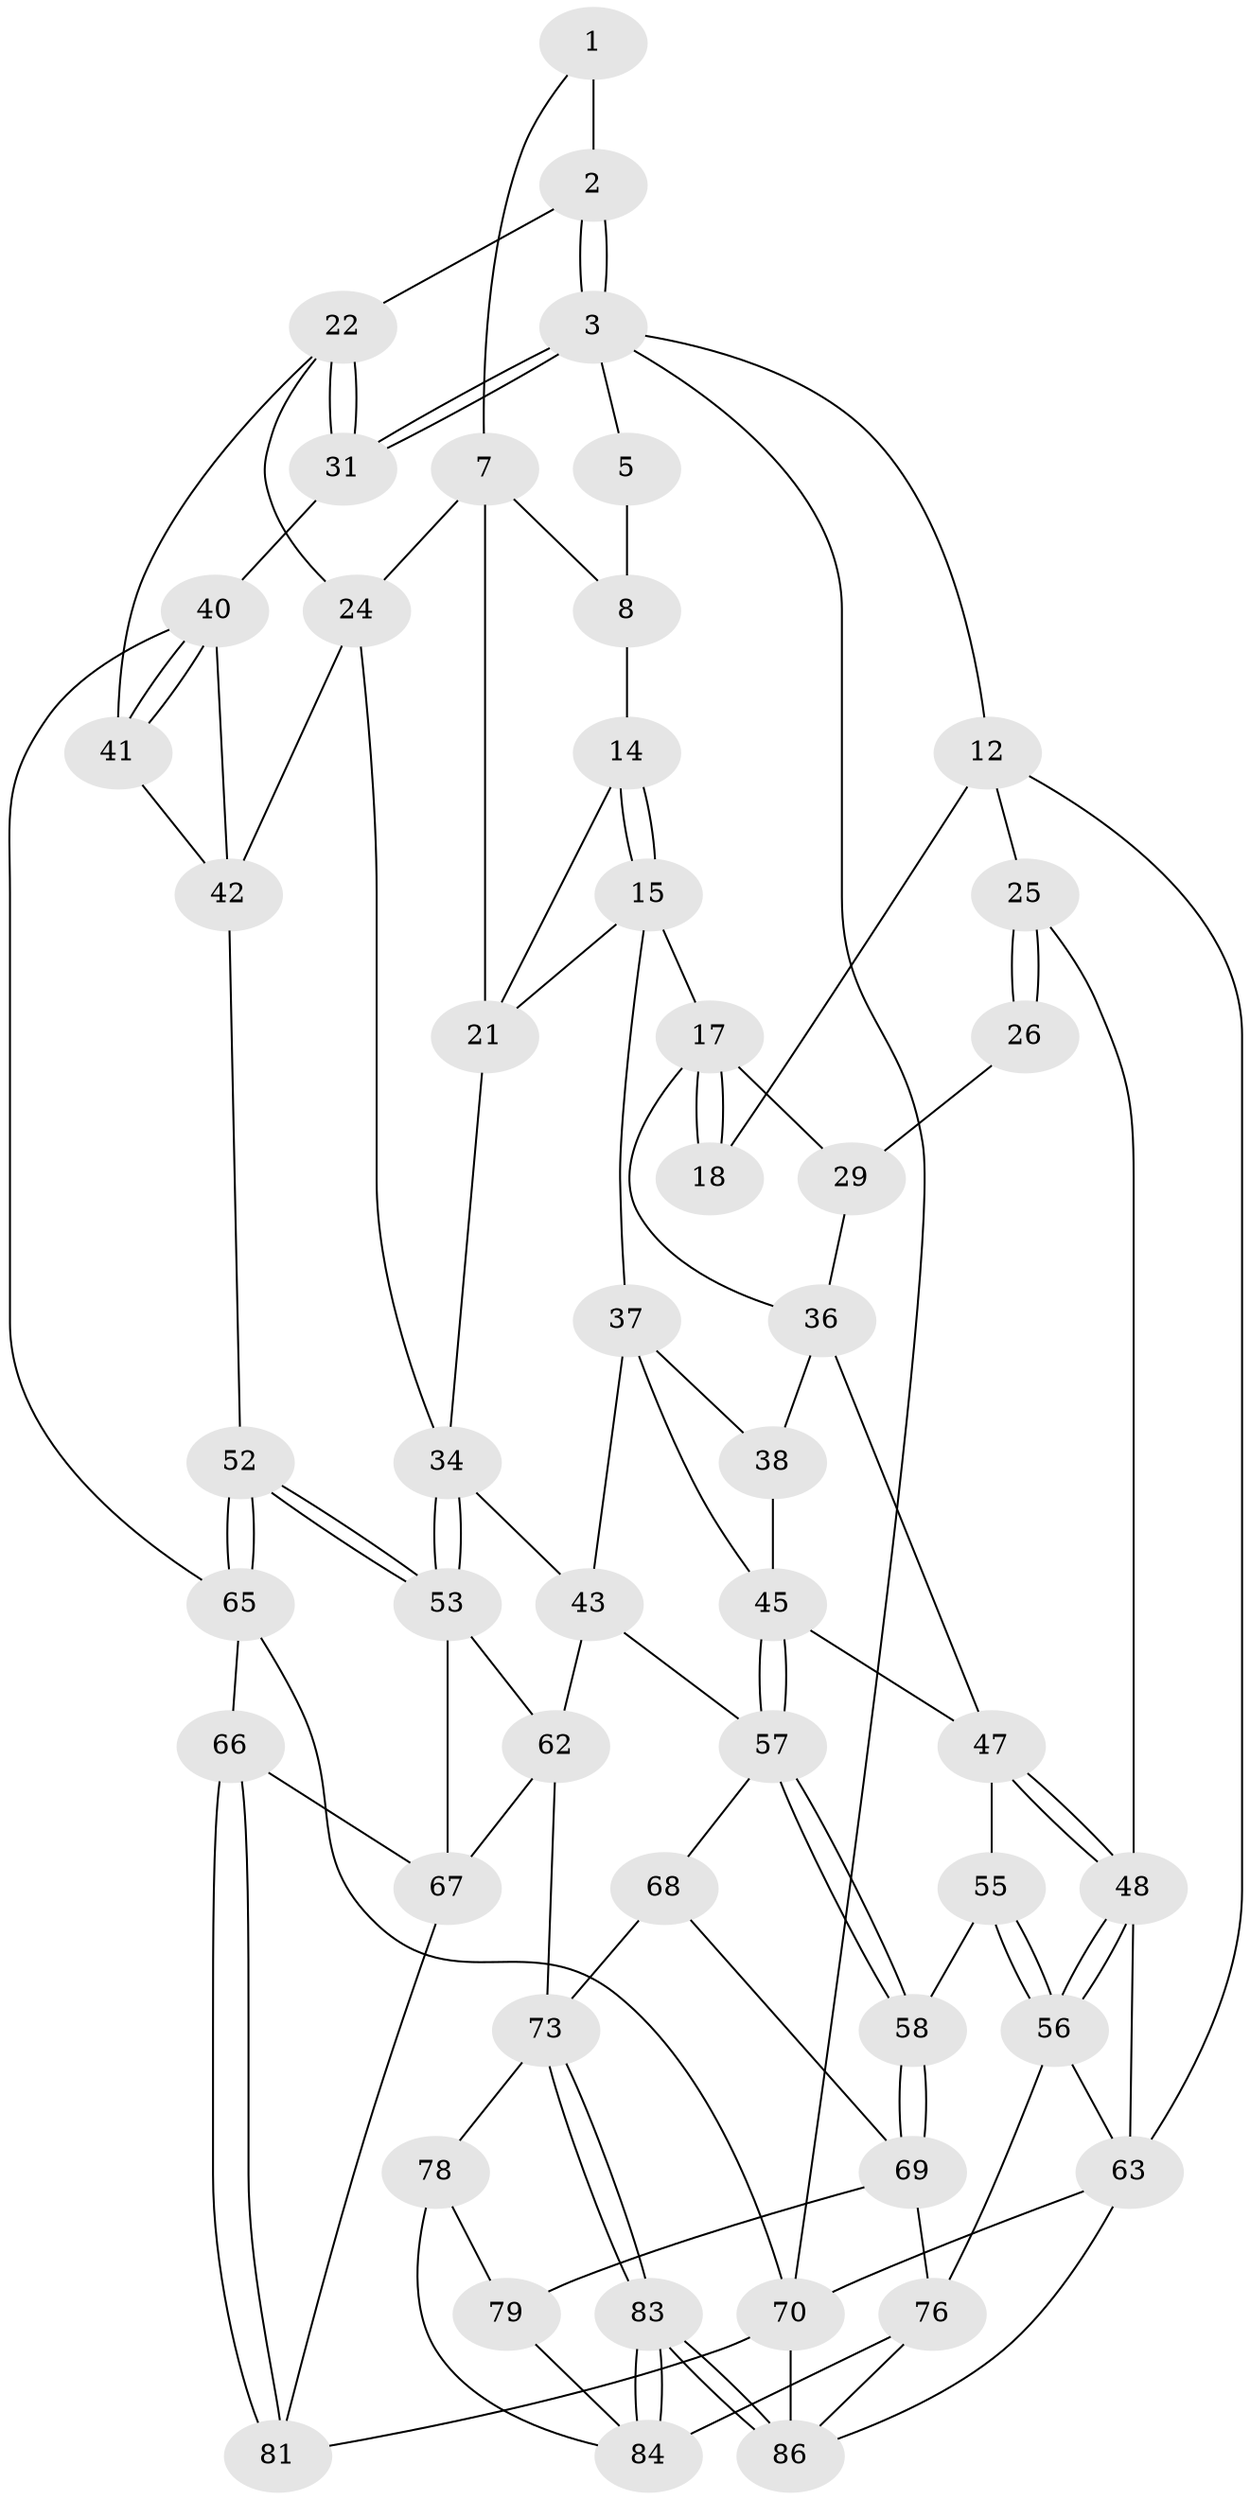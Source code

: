 // original degree distribution, {3: 0.022222222222222223, 4: 0.25555555555555554, 6: 0.23333333333333334, 5: 0.4888888888888889}
// Generated by graph-tools (version 1.1) at 2025/42/03/06/25 10:42:27]
// undirected, 51 vertices, 111 edges
graph export_dot {
graph [start="1"]
  node [color=gray90,style=filled];
  1 [pos="+0.8070084654238145+0.05422079608916689",super="+6"];
  2 [pos="+0.987096749939194+0.0013475289201367977",super="+11"];
  3 [pos="+1+0",super="+4"];
  5 [pos="+0.6659480179060054+0",super="+10"];
  7 [pos="+0.7348409765543026+0.15445865152761853",super="+20"];
  8 [pos="+0.7196208871280868+0.14684028399105487",super="+9"];
  12 [pos="+0+0",super="+13"];
  14 [pos="+0.502630361670269+0.20029516064547093",super="+19"];
  15 [pos="+0.4498182653920447+0.3022604798710405",super="+16"];
  17 [pos="+0.3755223237173818+0.31184672568467114",super="+28"];
  18 [pos="+0.2459350806475201+0.14154111609774267"];
  21 [pos="+0.6544117834749257+0.24833473102638018",super="+32"];
  22 [pos="+0.8709923641128583+0.19024560983298364",super="+23"];
  24 [pos="+0.7936426075644469+0.35358969919782834",super="+33"];
  25 [pos="+0+0.2203900134838332"];
  26 [pos="+0+0.22986286842313766",super="+27"];
  29 [pos="+0.2153098448686837+0.19910725580198413",super="+30"];
  31 [pos="+1+0.28763793074197885"];
  34 [pos="+0.6463413218117794+0.46081060925887884",super="+35"];
  36 [pos="+0.11591393516968564+0.3754229791457648",super="+39"];
  37 [pos="+0.3974251102309101+0.33099717993364947",super="+44"];
  38 [pos="+0.36909403586149214+0.3919756093611444"];
  40 [pos="+1+0.41722348775046103",super="+54"];
  41 [pos="+0.9492568897152874+0.41376106130743695"];
  42 [pos="+0.8573479507935674+0.5238162361457059",super="+51"];
  43 [pos="+0.5274940231888182+0.5404694352536306",super="+59"];
  45 [pos="+0.41671303258063624+0.5666913432064704",super="+46"];
  47 [pos="+0.14942395210193515+0.47121176683757926",super="+50"];
  48 [pos="+0.11082183063570544+0.53511477652045",super="+49"];
  52 [pos="+0.8470678217359824+0.6249512024438604"];
  53 [pos="+0.6544230044225495+0.4816323654903654",super="+61"];
  55 [pos="+0.2717351830942596+0.5902905361096087"];
  56 [pos="+0.13350367304270308+0.7175556724897699",super="+77"];
  57 [pos="+0.41273480298860654+0.574454003100472",super="+60"];
  58 [pos="+0.3451312722022049+0.6322252750437298"];
  62 [pos="+0.5727417849728765+0.7125179032034028",super="+72"];
  63 [pos="+0+0.8923349676722155",super="+64"];
  65 [pos="+0.8429080381322201+0.6509534383606036",super="+71"];
  66 [pos="+0.8145790150313243+0.6847495942411116"];
  67 [pos="+0.7297579638405741+0.6807132102488469",super="+80"];
  68 [pos="+0.44385439251339587+0.674572393800909"];
  69 [pos="+0.3477774949006225+0.6434633799012418",super="+75"];
  70 [pos="+1+1",super="+82"];
  73 [pos="+0.536339358335482+0.7713444344973635",super="+74"];
  76 [pos="+0.1323412894054314+0.7580928366637469",super="+89"];
  78 [pos="+0.4078906075824208+0.7703870967510693",super="+85"];
  79 [pos="+0.35357097466133575+0.7611673091877673",super="+87"];
  81 [pos="+0.8089922142480076+0.9516736168258941"];
  83 [pos="+0.5242122746102731+1"];
  84 [pos="+0.47908456376911907+1",super="+88"];
  86 [pos="+0.5526581522959186+1",super="+90"];
  1 -- 2 [weight=2];
  1 -- 7;
  2 -- 3;
  2 -- 3;
  2 -- 22;
  3 -- 31;
  3 -- 31;
  3 -- 12;
  3 -- 5;
  3 -- 70;
  5 -- 8;
  7 -- 8;
  7 -- 24;
  7 -- 21;
  8 -- 14 [weight=2];
  12 -- 25;
  12 -- 63;
  12 -- 18;
  14 -- 15;
  14 -- 15;
  14 -- 21;
  15 -- 21;
  15 -- 17;
  15 -- 37;
  17 -- 18;
  17 -- 18;
  17 -- 36;
  17 -- 29;
  21 -- 34;
  22 -- 31;
  22 -- 31;
  22 -- 24;
  22 -- 41;
  24 -- 34;
  24 -- 42;
  25 -- 26;
  25 -- 26;
  25 -- 48;
  26 -- 29 [weight=2];
  29 -- 36;
  31 -- 40;
  34 -- 53;
  34 -- 53;
  34 -- 43;
  36 -- 38;
  36 -- 47;
  37 -- 38;
  37 -- 45;
  37 -- 43;
  38 -- 45;
  40 -- 41;
  40 -- 41;
  40 -- 65;
  40 -- 42;
  41 -- 42;
  42 -- 52;
  43 -- 62;
  43 -- 57;
  45 -- 57;
  45 -- 57;
  45 -- 47;
  47 -- 48;
  47 -- 48;
  47 -- 55;
  48 -- 56;
  48 -- 56;
  48 -- 63;
  52 -- 53;
  52 -- 53;
  52 -- 65;
  52 -- 65;
  53 -- 67;
  53 -- 62;
  55 -- 56;
  55 -- 56;
  55 -- 58;
  56 -- 76;
  56 -- 63;
  57 -- 58;
  57 -- 58;
  57 -- 68;
  58 -- 69;
  58 -- 69;
  62 -- 73;
  62 -- 67;
  63 -- 70;
  63 -- 86;
  65 -- 66;
  65 -- 70;
  66 -- 67;
  66 -- 81;
  66 -- 81;
  67 -- 81;
  68 -- 69;
  68 -- 73;
  69 -- 76;
  69 -- 79;
  70 -- 81;
  70 -- 86;
  73 -- 83;
  73 -- 83;
  73 -- 78;
  76 -- 86;
  76 -- 84;
  78 -- 79 [weight=2];
  78 -- 84;
  79 -- 84;
  83 -- 84;
  83 -- 84;
  83 -- 86;
  83 -- 86;
}
